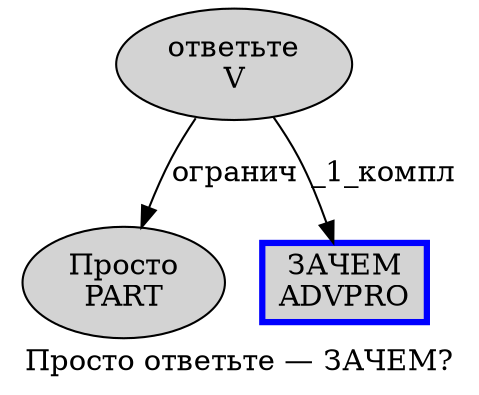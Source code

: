 digraph SENTENCE_4102 {
	graph [label="Просто ответьте — ЗАЧЕМ?"]
	node [style=filled]
		0 [label="Просто
PART" color="" fillcolor=lightgray penwidth=1 shape=ellipse]
		1 [label="ответьте
V" color="" fillcolor=lightgray penwidth=1 shape=ellipse]
		3 [label="ЗАЧЕМ
ADVPRO" color=blue fillcolor=lightgray penwidth=3 shape=box]
			1 -> 0 [label="огранич"]
			1 -> 3 [label="_1_компл"]
}